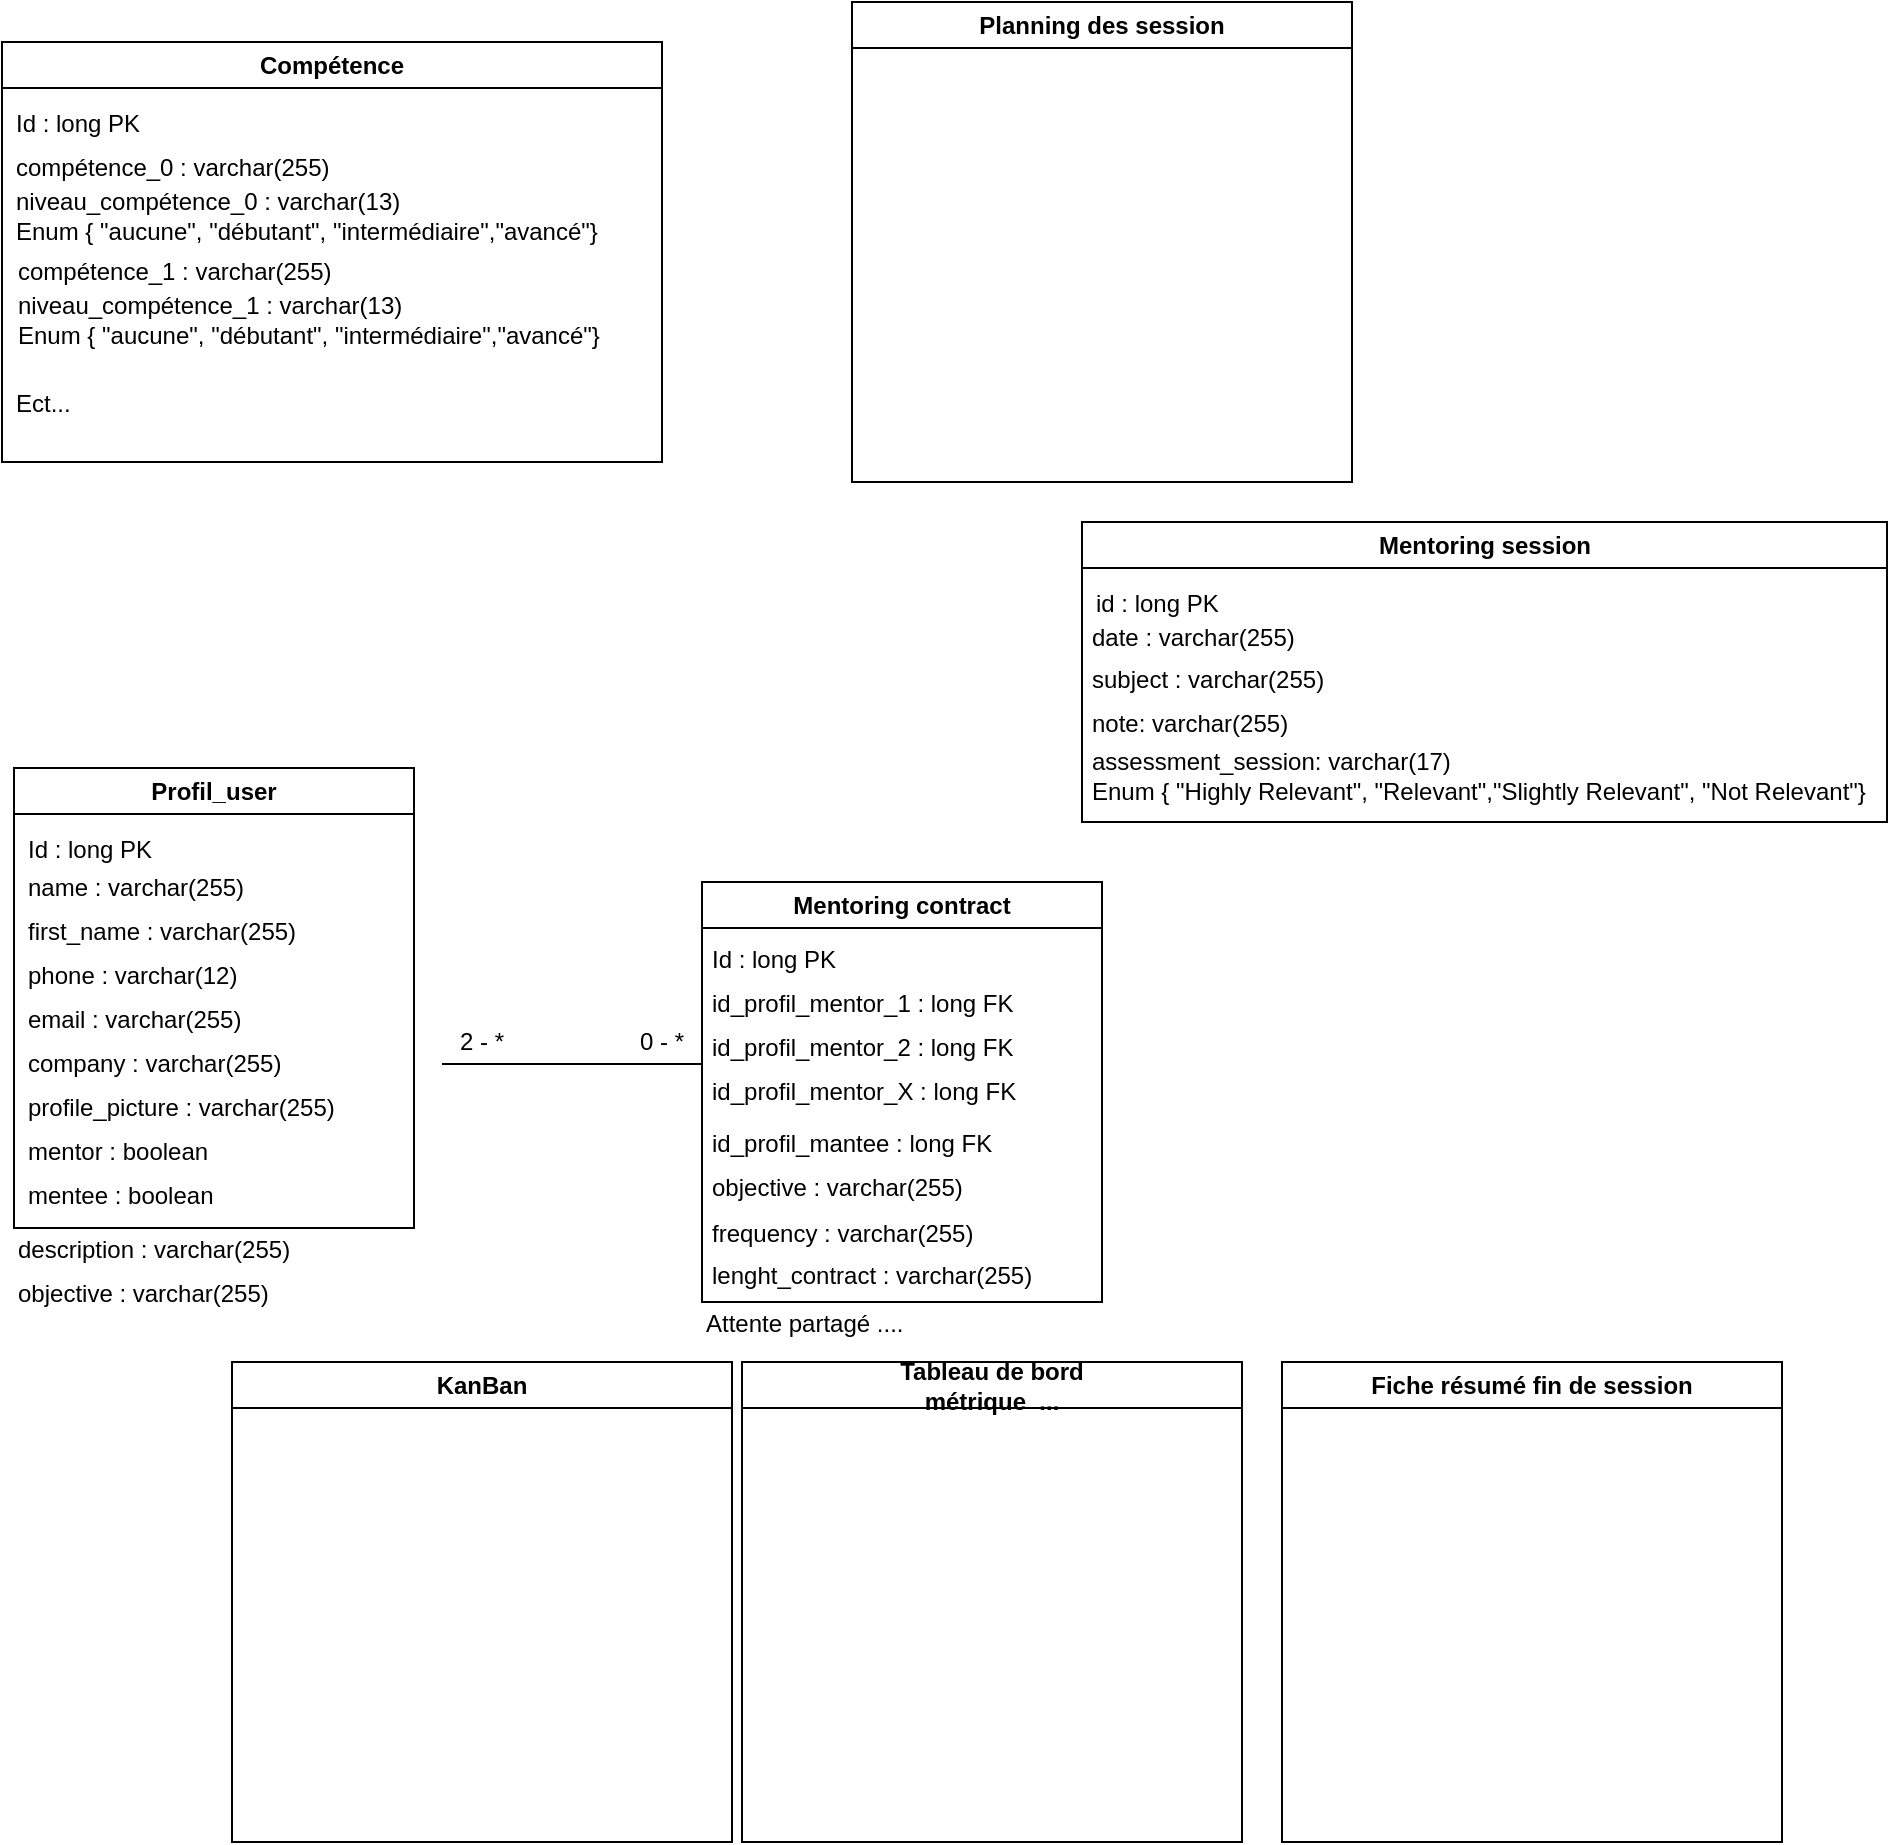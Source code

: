<mxfile version="21.3.8" type="github">
  <diagram name="Page-1" id="noyESsa5x7OZtrXB0dku">
    <mxGraphModel dx="1312" dy="1675" grid="1" gridSize="10" guides="1" tooltips="1" connect="1" arrows="1" fold="1" page="1" pageScale="1" pageWidth="850" pageHeight="1100" math="0" shadow="0">
      <root>
        <mxCell id="0" />
        <mxCell id="1" parent="0" />
        <mxCell id="ySawiuW3Pd_YH2mreCDn-5" value="Mentoring session" style="swimlane;whiteSpace=wrap;html=1;startSize=23;" parent="1" vertex="1">
          <mxGeometry x="540" y="20" width="402.5" height="150" as="geometry" />
        </mxCell>
        <mxCell id="ySawiuW3Pd_YH2mreCDn-29" value="&lt;span style=&quot;background-color: initial;&quot;&gt;id : long PK&lt;/span&gt;" style="text;html=1;strokeColor=none;fillColor=none;align=left;verticalAlign=middle;whiteSpace=wrap;rounded=0;fontStyle=0" parent="ySawiuW3Pd_YH2mreCDn-5" vertex="1">
          <mxGeometry x="5" y="30" width="195" height="22" as="geometry" />
        </mxCell>
        <mxCell id="ySawiuW3Pd_YH2mreCDn-30" value="&lt;span style=&quot;background-color: initial;&quot;&gt;date :&amp;nbsp;&lt;/span&gt;varchar(255)" style="text;html=1;strokeColor=none;fillColor=none;align=left;verticalAlign=middle;whiteSpace=wrap;rounded=0;fontStyle=0" parent="ySawiuW3Pd_YH2mreCDn-5" vertex="1">
          <mxGeometry x="2.5" y="47" width="195" height="22" as="geometry" />
        </mxCell>
        <mxCell id="ySawiuW3Pd_YH2mreCDn-142" value="&lt;span style=&quot;background-color: initial;&quot;&gt;subject :&amp;nbsp;&lt;/span&gt;varchar(255)" style="text;html=1;strokeColor=none;fillColor=none;align=left;verticalAlign=middle;whiteSpace=wrap;rounded=0;fontStyle=0" parent="ySawiuW3Pd_YH2mreCDn-5" vertex="1">
          <mxGeometry x="2.5" y="68" width="195" height="22" as="geometry" />
        </mxCell>
        <mxCell id="ySawiuW3Pd_YH2mreCDn-155" value="&lt;span style=&quot;background-color: initial;&quot;&gt;note:&amp;nbsp;&lt;/span&gt;varchar(255)" style="text;html=1;strokeColor=none;fillColor=none;align=left;verticalAlign=middle;whiteSpace=wrap;rounded=0;fontStyle=0" parent="ySawiuW3Pd_YH2mreCDn-5" vertex="1">
          <mxGeometry x="2.5" y="90" width="195" height="22" as="geometry" />
        </mxCell>
        <mxCell id="ySawiuW3Pd_YH2mreCDn-156" value="&lt;span style=&quot;background-color: initial;&quot;&gt;assessment_session:&amp;nbsp;&lt;/span&gt;varchar(17)&lt;br&gt;Enum { &quot;Highly Relevant&quot;, &quot;Relevant&quot;,&quot;Slightly Relevant&quot;, &quot;Not Relevant&quot;&lt;span style=&quot;background-color: initial;&quot;&gt;}&lt;/span&gt;" style="text;html=1;strokeColor=none;fillColor=none;align=left;verticalAlign=middle;whiteSpace=wrap;rounded=0;fontStyle=0" parent="ySawiuW3Pd_YH2mreCDn-5" vertex="1">
          <mxGeometry x="2.5" y="112" width="397.5" height="30" as="geometry" />
        </mxCell>
        <mxCell id="ySawiuW3Pd_YH2mreCDn-11" value="Mentoring contract" style="swimlane;whiteSpace=wrap;html=1;startSize=23;" parent="1" vertex="1">
          <mxGeometry x="350" y="200" width="200" height="210" as="geometry" />
        </mxCell>
        <mxCell id="ySawiuW3Pd_YH2mreCDn-13" value="objective&lt;span style=&quot;background-color: initial;&quot;&gt;&amp;nbsp;: varchar(255)&lt;/span&gt;" style="text;html=1;strokeColor=none;fillColor=none;align=left;verticalAlign=middle;whiteSpace=wrap;rounded=0;fontStyle=0" parent="ySawiuW3Pd_YH2mreCDn-11" vertex="1">
          <mxGeometry x="2.5" y="142" width="195" height="22" as="geometry" />
        </mxCell>
        <mxCell id="ySawiuW3Pd_YH2mreCDn-19" value="id_profil_mentor_1 : long FK" style="text;html=1;strokeColor=none;fillColor=none;align=left;verticalAlign=middle;whiteSpace=wrap;rounded=0;fontStyle=0" parent="ySawiuW3Pd_YH2mreCDn-11" vertex="1">
          <mxGeometry x="2.5" y="50" width="195" height="22" as="geometry" />
        </mxCell>
        <mxCell id="ySawiuW3Pd_YH2mreCDn-21" value="&lt;span style=&quot;background-color: initial;&quot;&gt;Id : long PK&lt;/span&gt;" style="text;html=1;strokeColor=none;fillColor=none;align=left;verticalAlign=middle;whiteSpace=wrap;rounded=0;fontStyle=0" parent="ySawiuW3Pd_YH2mreCDn-11" vertex="1">
          <mxGeometry x="2.5" y="28" width="195" height="22" as="geometry" />
        </mxCell>
        <mxCell id="ySawiuW3Pd_YH2mreCDn-27" value="id_profil_mantee : long FK" style="text;html=1;strokeColor=none;fillColor=none;align=left;verticalAlign=middle;whiteSpace=wrap;rounded=0;fontStyle=0" parent="ySawiuW3Pd_YH2mreCDn-11" vertex="1">
          <mxGeometry x="2.5" y="120" width="195" height="22" as="geometry" />
        </mxCell>
        <mxCell id="ySawiuW3Pd_YH2mreCDn-28" value="frequency : varchar(255)" style="text;html=1;strokeColor=none;fillColor=none;align=left;verticalAlign=middle;whiteSpace=wrap;rounded=0;fontStyle=0" parent="ySawiuW3Pd_YH2mreCDn-11" vertex="1">
          <mxGeometry x="2.5" y="165" width="195" height="21" as="geometry" />
        </mxCell>
        <mxCell id="ySawiuW3Pd_YH2mreCDn-181" value="lenght_contract : varchar(255)" style="text;html=1;strokeColor=none;fillColor=none;align=left;verticalAlign=middle;whiteSpace=wrap;rounded=0;fontStyle=0" parent="ySawiuW3Pd_YH2mreCDn-11" vertex="1">
          <mxGeometry x="2.5" y="186" width="195" height="21" as="geometry" />
        </mxCell>
        <mxCell id="ySawiuW3Pd_YH2mreCDn-197" value="id_profil_mentor_2 : long FK" style="text;html=1;strokeColor=none;fillColor=none;align=left;verticalAlign=middle;whiteSpace=wrap;rounded=0;fontStyle=0" parent="ySawiuW3Pd_YH2mreCDn-11" vertex="1">
          <mxGeometry x="2.5" y="72" width="195" height="22" as="geometry" />
        </mxCell>
        <mxCell id="ySawiuW3Pd_YH2mreCDn-198" value="id_profil_mentor_X : long FK" style="text;html=1;strokeColor=none;fillColor=none;align=left;verticalAlign=middle;whiteSpace=wrap;rounded=0;fontStyle=0" parent="ySawiuW3Pd_YH2mreCDn-11" vertex="1">
          <mxGeometry x="2.5" y="94" width="195" height="22" as="geometry" />
        </mxCell>
        <mxCell id="ySawiuW3Pd_YH2mreCDn-93" value="Tableau de bord&lt;br&gt;métrique&amp;nbsp; ..." style="swimlane;whiteSpace=wrap;html=1;" parent="1" vertex="1">
          <mxGeometry x="370" y="440" width="250" height="240" as="geometry">
            <mxRectangle x="370" y="450" width="130" height="40" as="alternateBounds" />
          </mxGeometry>
        </mxCell>
        <mxCell id="ySawiuW3Pd_YH2mreCDn-129" value="Compétence" style="swimlane;whiteSpace=wrap;html=1;" parent="1" vertex="1">
          <mxGeometry y="-220" width="330" height="210" as="geometry" />
        </mxCell>
        <mxCell id="ySawiuW3Pd_YH2mreCDn-130" value="Id : long PK" style="text;html=1;strokeColor=none;fillColor=none;align=left;verticalAlign=middle;whiteSpace=wrap;rounded=0;fontStyle=0" parent="ySawiuW3Pd_YH2mreCDn-129" vertex="1">
          <mxGeometry x="5" y="30" width="115" height="22" as="geometry" />
        </mxCell>
        <mxCell id="ySawiuW3Pd_YH2mreCDn-132" value="compétence_0 : varchar(255)" style="text;html=1;strokeColor=none;fillColor=none;align=left;verticalAlign=middle;whiteSpace=wrap;rounded=0;fontStyle=0" parent="ySawiuW3Pd_YH2mreCDn-129" vertex="1">
          <mxGeometry x="5" y="52" width="175" height="22" as="geometry" />
        </mxCell>
        <mxCell id="ySawiuW3Pd_YH2mreCDn-133" value="niveau_compétence_0 : varchar(13) &lt;br&gt;Enum { &quot;aucune&quot;, &quot;débutant&quot;, &quot;intermédiaire&quot;,&quot;avancé&quot;}" style="text;html=1;strokeColor=none;fillColor=none;align=left;verticalAlign=middle;whiteSpace=wrap;rounded=0;fontStyle=0" parent="ySawiuW3Pd_YH2mreCDn-129" vertex="1">
          <mxGeometry x="5" y="74" width="325" height="26" as="geometry" />
        </mxCell>
        <mxCell id="ySawiuW3Pd_YH2mreCDn-137" value="Ect..." style="text;html=1;strokeColor=none;fillColor=none;align=left;verticalAlign=middle;whiteSpace=wrap;rounded=0;fontStyle=0" parent="ySawiuW3Pd_YH2mreCDn-129" vertex="1">
          <mxGeometry x="5" y="170" width="175" height="22" as="geometry" />
        </mxCell>
        <mxCell id="ySawiuW3Pd_YH2mreCDn-194" value="" style="endArrow=none;html=1;rounded=0;spacing=0;" parent="1" edge="1">
          <mxGeometry width="50" height="50" relative="1" as="geometry">
            <mxPoint x="350" y="291" as="sourcePoint" />
            <mxPoint x="220" y="291" as="targetPoint" />
          </mxGeometry>
        </mxCell>
        <mxCell id="ySawiuW3Pd_YH2mreCDn-195" value="0 - *" style="text;html=1;strokeColor=none;fillColor=none;align=center;verticalAlign=middle;whiteSpace=wrap;rounded=0;spacing=0;fontSize=12;labelPosition=center;verticalLabelPosition=middle;" parent="1" vertex="1">
          <mxGeometry x="320" y="270" width="20" height="20" as="geometry" />
        </mxCell>
        <mxCell id="ySawiuW3Pd_YH2mreCDn-196" value="2 - *" style="text;html=1;strokeColor=none;fillColor=none;align=center;verticalAlign=middle;whiteSpace=wrap;rounded=0;spacing=0;fontSize=12;labelPosition=center;verticalLabelPosition=middle;" parent="1" vertex="1">
          <mxGeometry x="230" y="270" width="20" height="20" as="geometry" />
        </mxCell>
        <mxCell id="4aoceYNehT1nNi53uhLn-1" value="compétence_1 : varchar(255)" style="text;html=1;strokeColor=none;fillColor=none;align=left;verticalAlign=middle;whiteSpace=wrap;rounded=0;fontStyle=0" vertex="1" parent="1">
          <mxGeometry x="6" y="-116" width="175" height="22" as="geometry" />
        </mxCell>
        <mxCell id="4aoceYNehT1nNi53uhLn-2" value="niveau_compétence_1 : varchar(13) &lt;br&gt;Enum { &quot;aucune&quot;, &quot;débutant&quot;, &quot;intermédiaire&quot;,&quot;avancé&quot;}" style="text;html=1;strokeColor=none;fillColor=none;align=left;verticalAlign=middle;whiteSpace=wrap;rounded=0;fontStyle=0" vertex="1" parent="1">
          <mxGeometry x="6" y="-94" width="325" height="26" as="geometry" />
        </mxCell>
        <mxCell id="4aoceYNehT1nNi53uhLn-5" value="Profil_user" style="swimlane;whiteSpace=wrap;html=1;" vertex="1" parent="1">
          <mxGeometry x="6" y="143" width="200" height="230" as="geometry" />
        </mxCell>
        <mxCell id="4aoceYNehT1nNi53uhLn-6" value="Id : long PK" style="text;html=1;strokeColor=none;fillColor=none;align=left;verticalAlign=middle;whiteSpace=wrap;rounded=0;fontStyle=0" vertex="1" parent="4aoceYNehT1nNi53uhLn-5">
          <mxGeometry x="5" y="30" width="115" height="22" as="geometry" />
        </mxCell>
        <mxCell id="4aoceYNehT1nNi53uhLn-7" value="name : varchar(255)" style="text;html=1;strokeColor=none;fillColor=none;align=left;verticalAlign=middle;whiteSpace=wrap;rounded=0;fontStyle=0" vertex="1" parent="4aoceYNehT1nNi53uhLn-5">
          <mxGeometry x="5" y="49" width="125" height="22" as="geometry" />
        </mxCell>
        <mxCell id="4aoceYNehT1nNi53uhLn-8" value="first_name : varchar(255)" style="text;html=1;strokeColor=none;fillColor=none;align=left;verticalAlign=middle;whiteSpace=wrap;rounded=0;fontStyle=0" vertex="1" parent="4aoceYNehT1nNi53uhLn-5">
          <mxGeometry x="5" y="71" width="195" height="22" as="geometry" />
        </mxCell>
        <mxCell id="4aoceYNehT1nNi53uhLn-9" value="phone : varchar(12)" style="text;html=1;strokeColor=none;fillColor=none;align=left;verticalAlign=middle;whiteSpace=wrap;rounded=0;fontStyle=0" vertex="1" parent="4aoceYNehT1nNi53uhLn-5">
          <mxGeometry x="5" y="93" width="195" height="22" as="geometry" />
        </mxCell>
        <mxCell id="4aoceYNehT1nNi53uhLn-10" value="email : varchar(255)" style="text;html=1;strokeColor=none;fillColor=none;align=left;verticalAlign=middle;whiteSpace=wrap;rounded=0;fontStyle=0" vertex="1" parent="4aoceYNehT1nNi53uhLn-5">
          <mxGeometry x="5" y="115" width="195" height="22" as="geometry" />
        </mxCell>
        <mxCell id="4aoceYNehT1nNi53uhLn-11" value="&lt;span style=&quot;background-color: initial;&quot;&gt;mentor : boolean&lt;/span&gt;" style="text;html=1;strokeColor=none;fillColor=none;align=left;verticalAlign=middle;whiteSpace=wrap;rounded=0;fontStyle=0" vertex="1" parent="4aoceYNehT1nNi53uhLn-5">
          <mxGeometry x="5" y="181" width="195" height="22" as="geometry" />
        </mxCell>
        <mxCell id="4aoceYNehT1nNi53uhLn-12" value="&lt;span style=&quot;background-color: initial;&quot;&gt;mentee : boolean&lt;/span&gt;" style="text;html=1;strokeColor=none;fillColor=none;align=left;verticalAlign=middle;whiteSpace=wrap;rounded=0;fontStyle=0" vertex="1" parent="4aoceYNehT1nNi53uhLn-5">
          <mxGeometry x="5" y="203" width="195" height="22" as="geometry" />
        </mxCell>
        <mxCell id="4aoceYNehT1nNi53uhLn-13" value="&lt;span style=&quot;background-color: initial;&quot;&gt;company : varchar(255)&lt;/span&gt;" style="text;html=1;strokeColor=none;fillColor=none;align=left;verticalAlign=middle;whiteSpace=wrap;rounded=0;fontStyle=0" vertex="1" parent="4aoceYNehT1nNi53uhLn-5">
          <mxGeometry x="5" y="137" width="195" height="22" as="geometry" />
        </mxCell>
        <mxCell id="4aoceYNehT1nNi53uhLn-14" value="profile_picture : varchar(255)" style="text;html=1;strokeColor=none;fillColor=none;align=left;verticalAlign=middle;whiteSpace=wrap;rounded=0;fontStyle=0" vertex="1" parent="4aoceYNehT1nNi53uhLn-5">
          <mxGeometry x="5" y="159" width="175" height="22" as="geometry" />
        </mxCell>
        <mxCell id="4aoceYNehT1nNi53uhLn-15" value="Fiche résumé fin de session" style="swimlane;whiteSpace=wrap;html=1;" vertex="1" parent="1">
          <mxGeometry x="640" y="440" width="250" height="240" as="geometry">
            <mxRectangle x="370" y="450" width="130" height="40" as="alternateBounds" />
          </mxGeometry>
        </mxCell>
        <mxCell id="ySawiuW3Pd_YH2mreCDn-154" value="objective : varchar(255)" style="text;html=1;strokeColor=none;fillColor=none;align=left;verticalAlign=middle;whiteSpace=wrap;rounded=0;fontStyle=0" parent="1" vertex="1">
          <mxGeometry x="6" y="395" width="175" height="22" as="geometry" />
        </mxCell>
        <mxCell id="ySawiuW3Pd_YH2mreCDn-153" value="description : varchar(255)" style="text;html=1;strokeColor=none;fillColor=none;align=left;verticalAlign=middle;whiteSpace=wrap;rounded=0;fontStyle=0" parent="1" vertex="1">
          <mxGeometry x="6" y="373" width="175" height="22" as="geometry" />
        </mxCell>
        <mxCell id="4aoceYNehT1nNi53uhLn-16" value="Attente partagé ...." style="text;html=1;strokeColor=none;fillColor=none;align=left;verticalAlign=middle;whiteSpace=wrap;rounded=0;fontStyle=0" vertex="1" parent="1">
          <mxGeometry x="350" y="410" width="195" height="21" as="geometry" />
        </mxCell>
        <mxCell id="4aoceYNehT1nNi53uhLn-17" value="KanBan" style="swimlane;whiteSpace=wrap;html=1;" vertex="1" parent="1">
          <mxGeometry x="115" y="440" width="250" height="240" as="geometry">
            <mxRectangle x="370" y="450" width="130" height="40" as="alternateBounds" />
          </mxGeometry>
        </mxCell>
        <mxCell id="4aoceYNehT1nNi53uhLn-18" value="Planning des session" style="swimlane;whiteSpace=wrap;html=1;" vertex="1" parent="1">
          <mxGeometry x="425" y="-240" width="250" height="240" as="geometry">
            <mxRectangle x="370" y="450" width="130" height="40" as="alternateBounds" />
          </mxGeometry>
        </mxCell>
      </root>
    </mxGraphModel>
  </diagram>
</mxfile>
